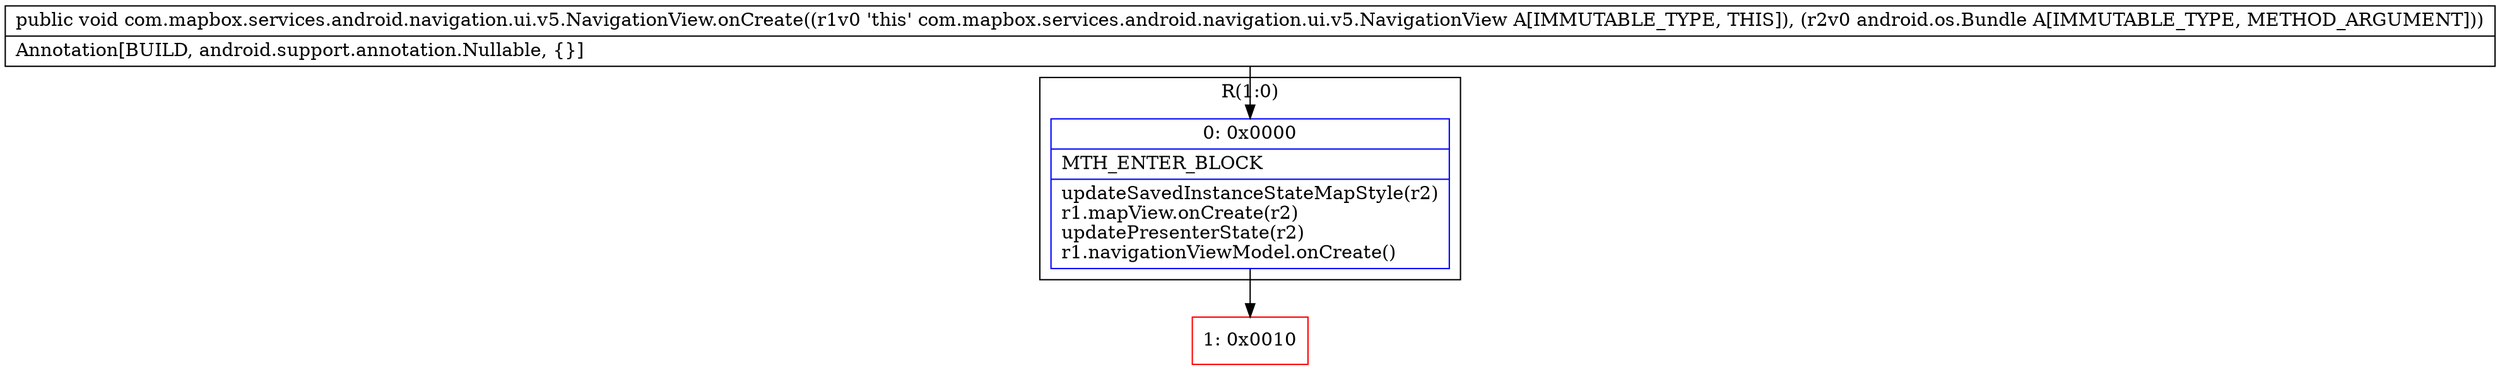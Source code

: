 digraph "CFG forcom.mapbox.services.android.navigation.ui.v5.NavigationView.onCreate(Landroid\/os\/Bundle;)V" {
subgraph cluster_Region_1360427059 {
label = "R(1:0)";
node [shape=record,color=blue];
Node_0 [shape=record,label="{0\:\ 0x0000|MTH_ENTER_BLOCK\l|updateSavedInstanceStateMapStyle(r2)\lr1.mapView.onCreate(r2)\lupdatePresenterState(r2)\lr1.navigationViewModel.onCreate()\l}"];
}
Node_1 [shape=record,color=red,label="{1\:\ 0x0010}"];
MethodNode[shape=record,label="{public void com.mapbox.services.android.navigation.ui.v5.NavigationView.onCreate((r1v0 'this' com.mapbox.services.android.navigation.ui.v5.NavigationView A[IMMUTABLE_TYPE, THIS]), (r2v0 android.os.Bundle A[IMMUTABLE_TYPE, METHOD_ARGUMENT]))  | Annotation[BUILD, android.support.annotation.Nullable, \{\}]\l}"];
MethodNode -> Node_0;
Node_0 -> Node_1;
}

